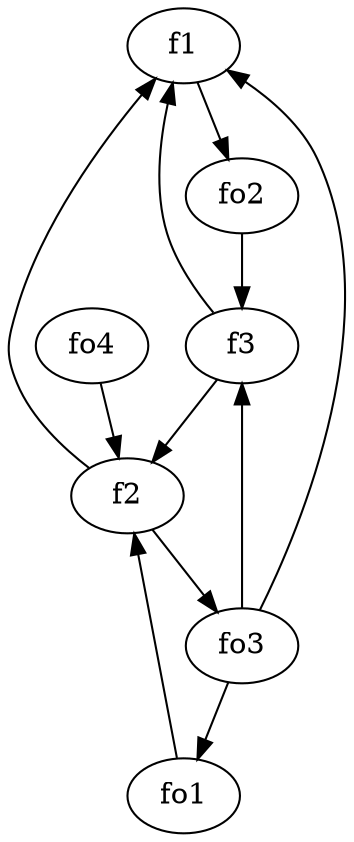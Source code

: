 strict digraph  {
f1;
f2;
f3;
fo1;
fo2;
fo3;
fo4;
f1 -> fo2  [weight=2];
f2 -> fo3  [weight=2];
f2 -> f1  [weight=2];
f3 -> f2  [weight=2];
f3 -> f1  [weight=2];
fo1 -> f2  [weight=2];
fo2 -> f3  [weight=2];
fo3 -> fo1  [weight=2];
fo3 -> f3  [weight=2];
fo3 -> f1  [weight=2];
fo4 -> f2  [weight=2];
}
